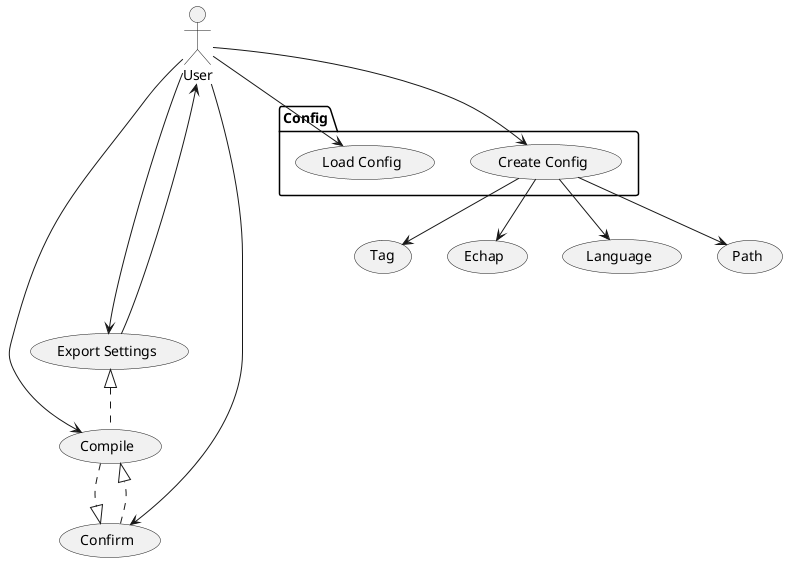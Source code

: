 @startuml
'https://plantuml.com/use-case-diagram
package Config{
(Create Config) as (cconfig)
(Load Config) as (lconfig)
}
(Compile) as (comp)

:User: --> (cconfig)
:User: --> (lconfig)
:User: --> (comp)

(cconfig) --> (Echap)
(cconfig) --> (Language)
(cconfig) --> (Path)
(cconfig) --> (Tag)

(comp) ..|> (Confirm)
:User: -d-> (Confirm)
(Confirm) ..|> (comp)

(Export Settings) as (exp)
(exp)<|..(comp)
(exp)---->:User:
:User:---->(exp)



@enduml